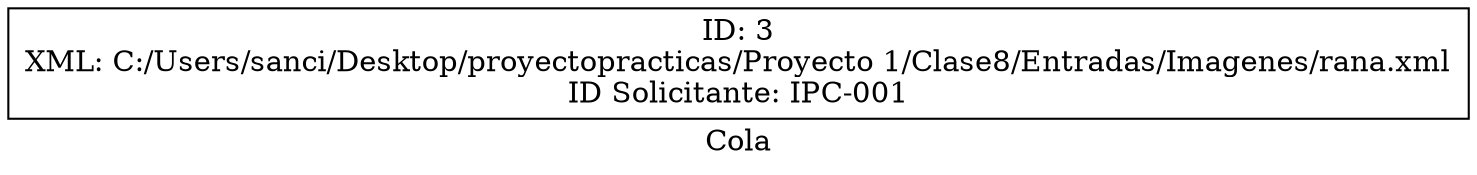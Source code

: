 digraph G {
    rankdir="RL";
    label="Cola";
    node[shape=box];
    nodo0[label="ID: 3\nXML: C:/Users/sanci/Desktop/proyectopracticas/Proyecto 1/Clase8/Entradas/Imagenes/rana.xml\nID Solicitante: IPC-001"];
}